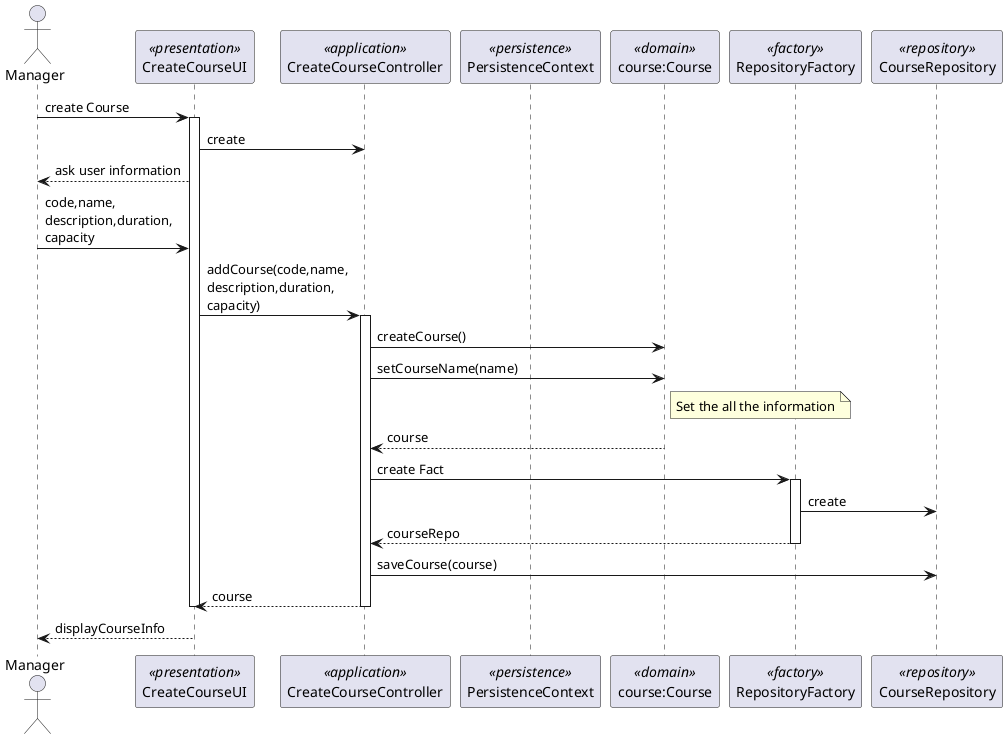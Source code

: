 @startuml

skinparam packageStyle rect
skinparam shadowing false

actor Manager as Actor
participant CreateCourseUI as UI <<presentation>> order 1
participant CreateCourseController as Controller <<application>> order 2
participant PersistenceContext as Persistence <<persistence>> order 3
participant CreateCourseUi as UI <<presentation>> order 4
participant "course:Course" as Course <<domain>> order 5
participant RepositoryFactory as Fact <<factory>> order 6
participant CourseRepository as Repo <<repository>> order 7

Actor -> UI : create Course
activate UI
    UI -> Controller : create
    Actor <-- UI : ask user information
    Actor -> UI : code,name,\ndescription,duration,\ncapacity
    UI -> Controller : addCourse(code,name,\ndescription,duration,\ncapacity)
    activate Controller
            Controller -> Course : createCourse()
            Controller -> Course : setCourseName(name)
            note right of Course: Set the all the information
            Controller <-- Course : course
            Controller -> Fact : create Fact
            activate Fact
                Fact -> Repo : create
                Controller <-- Fact: courseRepo
            deactivate Fact
        Controller -> Repo : saveCourse(course)
    UI <-- Controller : course
    deactivate Controller
deactivate UI
Actor <-- UI : displayCourseInfo

@enduml